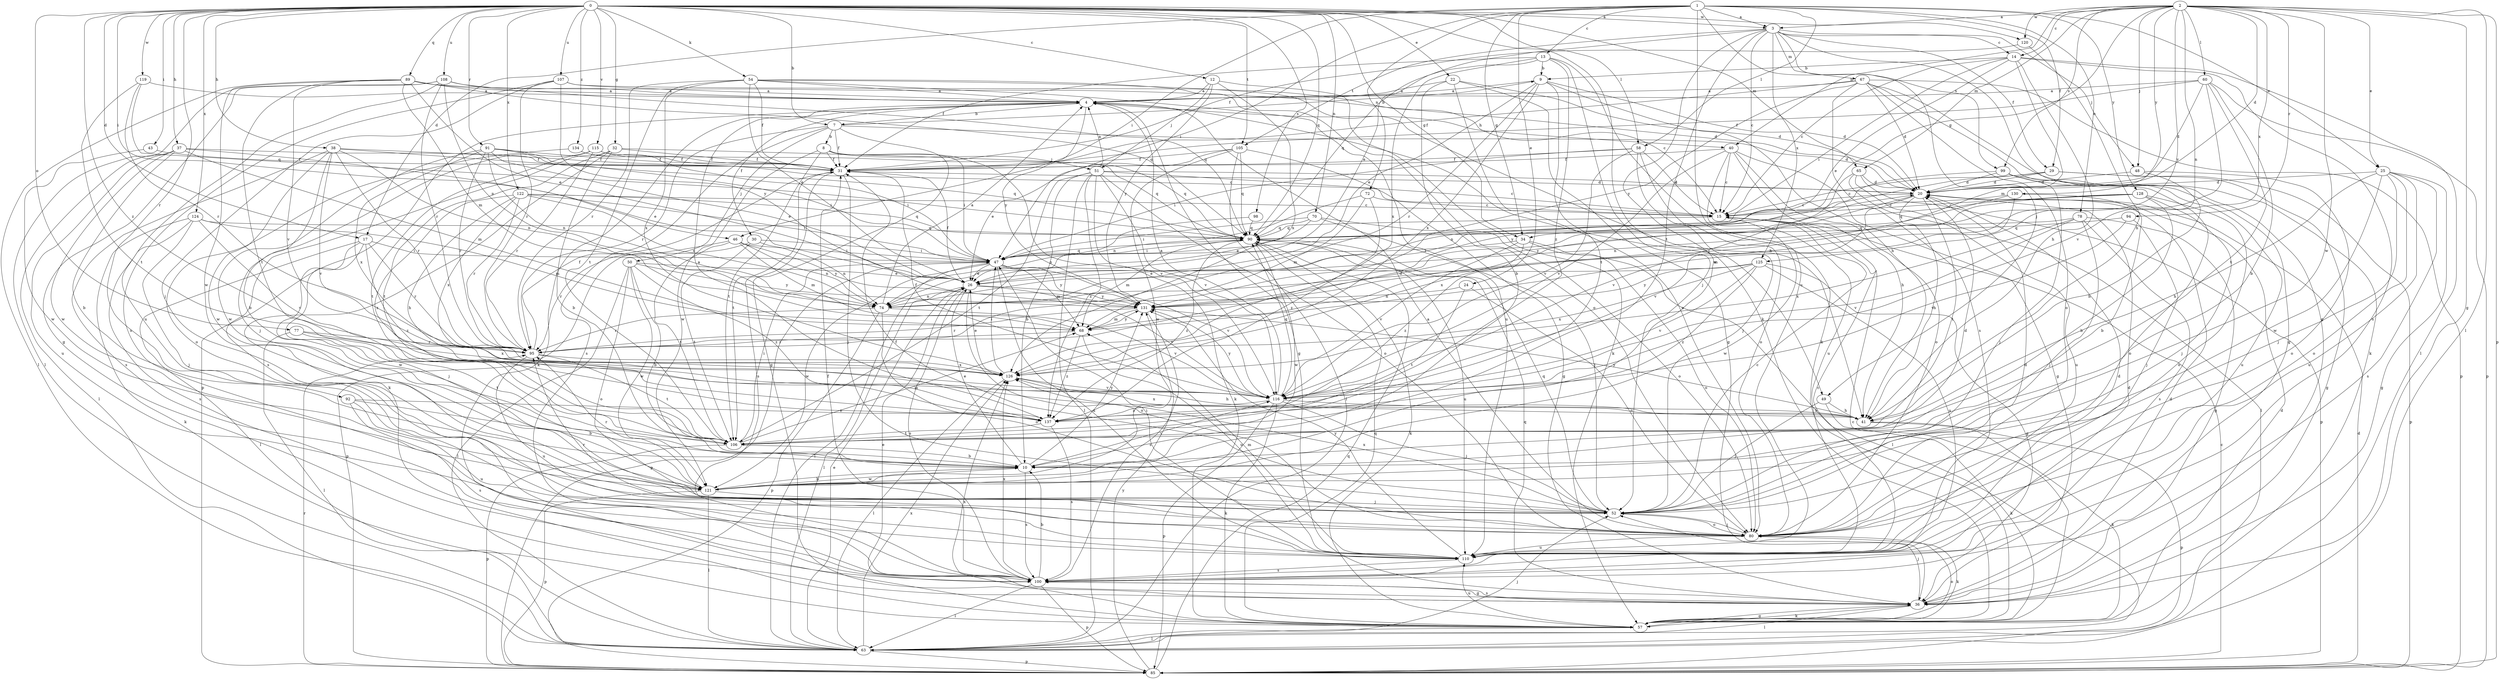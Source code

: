 strict digraph  {
0;
1;
2;
3;
4;
7;
8;
9;
10;
12;
13;
14;
15;
17;
20;
22;
24;
25;
26;
29;
30;
31;
32;
34;
36;
37;
38;
40;
41;
43;
46;
47;
48;
49;
50;
51;
52;
54;
57;
58;
60;
63;
65;
67;
68;
70;
72;
74;
77;
78;
80;
85;
89;
90;
91;
92;
94;
95;
98;
99;
100;
105;
106;
107;
108;
110;
115;
116;
119;
120;
121;
122;
124;
125;
126;
128;
130;
131;
134;
137;
0 -> 3  [label=a];
0 -> 7  [label=b];
0 -> 12  [label=c];
0 -> 17  [label=d];
0 -> 22  [label=e];
0 -> 32  [label=g];
0 -> 34  [label=g];
0 -> 37  [label=h];
0 -> 38  [label=h];
0 -> 43  [label=i];
0 -> 46  [label=i];
0 -> 54  [label=k];
0 -> 57  [label=k];
0 -> 58  [label=l];
0 -> 65  [label=m];
0 -> 70  [label=n];
0 -> 77  [label=o];
0 -> 89  [label=q];
0 -> 90  [label=q];
0 -> 91  [label=r];
0 -> 92  [label=r];
0 -> 98  [label=s];
0 -> 105  [label=t];
0 -> 107  [label=u];
0 -> 108  [label=u];
0 -> 115  [label=v];
0 -> 119  [label=w];
0 -> 120  [label=w];
0 -> 122  [label=x];
0 -> 124  [label=x];
0 -> 134  [label=z];
0 -> 137  [label=z];
1 -> 3  [label=a];
1 -> 13  [label=c];
1 -> 17  [label=d];
1 -> 24  [label=e];
1 -> 25  [label=e];
1 -> 29  [label=f];
1 -> 34  [label=g];
1 -> 46  [label=i];
1 -> 47  [label=i];
1 -> 58  [label=l];
1 -> 72  [label=n];
1 -> 78  [label=o];
1 -> 99  [label=s];
1 -> 110  [label=u];
1 -> 128  [label=y];
2 -> 3  [label=a];
2 -> 14  [label=c];
2 -> 20  [label=d];
2 -> 25  [label=e];
2 -> 34  [label=g];
2 -> 36  [label=g];
2 -> 40  [label=h];
2 -> 48  [label=j];
2 -> 60  [label=l];
2 -> 63  [label=l];
2 -> 65  [label=m];
2 -> 74  [label=n];
2 -> 85  [label=p];
2 -> 94  [label=r];
2 -> 99  [label=s];
2 -> 120  [label=w];
2 -> 121  [label=w];
2 -> 125  [label=x];
2 -> 130  [label=y];
2 -> 131  [label=y];
3 -> 14  [label=c];
3 -> 15  [label=c];
3 -> 26  [label=e];
3 -> 29  [label=f];
3 -> 36  [label=g];
3 -> 48  [label=j];
3 -> 49  [label=j];
3 -> 67  [label=m];
3 -> 105  [label=t];
3 -> 106  [label=t];
3 -> 121  [label=w];
3 -> 125  [label=x];
4 -> 7  [label=b];
4 -> 30  [label=f];
4 -> 36  [label=g];
4 -> 40  [label=h];
4 -> 49  [label=j];
4 -> 57  [label=k];
4 -> 85  [label=p];
4 -> 131  [label=y];
7 -> 8  [label=b];
7 -> 9  [label=b];
7 -> 20  [label=d];
7 -> 31  [label=f];
7 -> 36  [label=g];
7 -> 50  [label=j];
7 -> 95  [label=r];
7 -> 100  [label=s];
8 -> 31  [label=f];
8 -> 47  [label=i];
8 -> 51  [label=j];
8 -> 106  [label=t];
8 -> 116  [label=v];
8 -> 121  [label=w];
9 -> 4  [label=a];
9 -> 20  [label=d];
9 -> 26  [label=e];
9 -> 41  [label=h];
9 -> 95  [label=r];
9 -> 106  [label=t];
9 -> 126  [label=x];
10 -> 20  [label=d];
10 -> 26  [label=e];
10 -> 100  [label=s];
10 -> 116  [label=v];
10 -> 121  [label=w];
10 -> 131  [label=y];
12 -> 4  [label=a];
12 -> 51  [label=j];
12 -> 57  [label=k];
12 -> 126  [label=x];
12 -> 131  [label=y];
13 -> 9  [label=b];
13 -> 31  [label=f];
13 -> 52  [label=j];
13 -> 57  [label=k];
13 -> 90  [label=q];
13 -> 126  [label=x];
13 -> 137  [label=z];
14 -> 9  [label=b];
14 -> 15  [label=c];
14 -> 26  [label=e];
14 -> 41  [label=h];
14 -> 47  [label=i];
14 -> 63  [label=l];
14 -> 68  [label=m];
14 -> 100  [label=s];
15 -> 90  [label=q];
15 -> 121  [label=w];
17 -> 47  [label=i];
17 -> 52  [label=j];
17 -> 63  [label=l];
17 -> 95  [label=r];
17 -> 121  [label=w];
17 -> 137  [label=z];
20 -> 15  [label=c];
20 -> 41  [label=h];
20 -> 106  [label=t];
20 -> 116  [label=v];
20 -> 126  [label=x];
22 -> 4  [label=a];
22 -> 10  [label=b];
22 -> 20  [label=d];
22 -> 36  [label=g];
22 -> 80  [label=o];
24 -> 74  [label=n];
24 -> 80  [label=o];
24 -> 106  [label=t];
25 -> 20  [label=d];
25 -> 36  [label=g];
25 -> 41  [label=h];
25 -> 52  [label=j];
25 -> 80  [label=o];
25 -> 100  [label=s];
25 -> 110  [label=u];
25 -> 121  [label=w];
26 -> 31  [label=f];
26 -> 63  [label=l];
26 -> 74  [label=n];
26 -> 80  [label=o];
26 -> 100  [label=s];
26 -> 116  [label=v];
26 -> 131  [label=y];
29 -> 15  [label=c];
29 -> 20  [label=d];
29 -> 36  [label=g];
29 -> 85  [label=p];
29 -> 131  [label=y];
30 -> 47  [label=i];
30 -> 74  [label=n];
30 -> 85  [label=p];
30 -> 106  [label=t];
31 -> 20  [label=d];
31 -> 52  [label=j];
31 -> 100  [label=s];
31 -> 106  [label=t];
32 -> 10  [label=b];
32 -> 31  [label=f];
32 -> 57  [label=k];
32 -> 90  [label=q];
32 -> 100  [label=s];
32 -> 106  [label=t];
34 -> 47  [label=i];
34 -> 63  [label=l];
34 -> 80  [label=o];
34 -> 116  [label=v];
34 -> 137  [label=z];
36 -> 20  [label=d];
36 -> 26  [label=e];
36 -> 52  [label=j];
36 -> 57  [label=k];
36 -> 63  [label=l];
36 -> 90  [label=q];
36 -> 100  [label=s];
37 -> 10  [label=b];
37 -> 26  [label=e];
37 -> 31  [label=f];
37 -> 63  [label=l];
37 -> 68  [label=m];
37 -> 110  [label=u];
37 -> 121  [label=w];
38 -> 10  [label=b];
38 -> 31  [label=f];
38 -> 74  [label=n];
38 -> 90  [label=q];
38 -> 95  [label=r];
38 -> 100  [label=s];
38 -> 116  [label=v];
38 -> 121  [label=w];
40 -> 15  [label=c];
40 -> 31  [label=f];
40 -> 36  [label=g];
40 -> 41  [label=h];
40 -> 80  [label=o];
40 -> 110  [label=u];
40 -> 116  [label=v];
41 -> 57  [label=k];
41 -> 85  [label=p];
41 -> 126  [label=x];
41 -> 131  [label=y];
43 -> 31  [label=f];
43 -> 121  [label=w];
46 -> 47  [label=i];
46 -> 68  [label=m];
46 -> 74  [label=n];
46 -> 95  [label=r];
46 -> 106  [label=t];
46 -> 131  [label=y];
47 -> 26  [label=e];
47 -> 63  [label=l];
47 -> 68  [label=m];
47 -> 85  [label=p];
47 -> 90  [label=q];
47 -> 110  [label=u];
47 -> 116  [label=v];
47 -> 121  [label=w];
47 -> 131  [label=y];
48 -> 20  [label=d];
48 -> 41  [label=h];
48 -> 80  [label=o];
49 -> 41  [label=h];
49 -> 52  [label=j];
49 -> 57  [label=k];
50 -> 10  [label=b];
50 -> 26  [label=e];
50 -> 63  [label=l];
50 -> 80  [label=o];
50 -> 121  [label=w];
50 -> 131  [label=y];
50 -> 137  [label=z];
51 -> 4  [label=a];
51 -> 10  [label=b];
51 -> 15  [label=c];
51 -> 20  [label=d];
51 -> 57  [label=k];
51 -> 63  [label=l];
51 -> 80  [label=o];
51 -> 106  [label=t];
51 -> 116  [label=v];
51 -> 137  [label=z];
52 -> 15  [label=c];
52 -> 31  [label=f];
52 -> 80  [label=o];
52 -> 90  [label=q];
52 -> 126  [label=x];
54 -> 4  [label=a];
54 -> 26  [label=e];
54 -> 31  [label=f];
54 -> 41  [label=h];
54 -> 80  [label=o];
54 -> 95  [label=r];
54 -> 106  [label=t];
54 -> 110  [label=u];
54 -> 126  [label=x];
57 -> 15  [label=c];
57 -> 20  [label=d];
57 -> 36  [label=g];
57 -> 63  [label=l];
57 -> 80  [label=o];
57 -> 90  [label=q];
57 -> 110  [label=u];
57 -> 126  [label=x];
58 -> 15  [label=c];
58 -> 31  [label=f];
58 -> 47  [label=i];
58 -> 52  [label=j];
58 -> 80  [label=o];
58 -> 116  [label=v];
60 -> 4  [label=a];
60 -> 10  [label=b];
60 -> 20  [label=d];
60 -> 31  [label=f];
60 -> 85  [label=p];
60 -> 106  [label=t];
60 -> 116  [label=v];
63 -> 26  [label=e];
63 -> 52  [label=j];
63 -> 85  [label=p];
63 -> 126  [label=x];
65 -> 20  [label=d];
65 -> 63  [label=l];
65 -> 85  [label=p];
65 -> 110  [label=u];
65 -> 116  [label=v];
67 -> 4  [label=a];
67 -> 20  [label=d];
67 -> 31  [label=f];
67 -> 36  [label=g];
67 -> 57  [label=k];
67 -> 80  [label=o];
67 -> 85  [label=p];
67 -> 100  [label=s];
67 -> 131  [label=y];
68 -> 95  [label=r];
68 -> 110  [label=u];
68 -> 131  [label=y];
68 -> 137  [label=z];
70 -> 26  [label=e];
70 -> 47  [label=i];
70 -> 52  [label=j];
70 -> 80  [label=o];
70 -> 90  [label=q];
72 -> 15  [label=c];
72 -> 68  [label=m];
72 -> 74  [label=n];
72 -> 137  [label=z];
74 -> 4  [label=a];
74 -> 80  [label=o];
74 -> 85  [label=p];
74 -> 95  [label=r];
74 -> 116  [label=v];
77 -> 63  [label=l];
77 -> 95  [label=r];
77 -> 106  [label=t];
77 -> 126  [label=x];
78 -> 36  [label=g];
78 -> 52  [label=j];
78 -> 90  [label=q];
78 -> 100  [label=s];
78 -> 116  [label=v];
78 -> 126  [label=x];
80 -> 4  [label=a];
80 -> 20  [label=d];
80 -> 52  [label=j];
80 -> 57  [label=k];
80 -> 95  [label=r];
80 -> 110  [label=u];
85 -> 15  [label=c];
85 -> 20  [label=d];
85 -> 90  [label=q];
85 -> 95  [label=r];
85 -> 131  [label=y];
89 -> 4  [label=a];
89 -> 20  [label=d];
89 -> 26  [label=e];
89 -> 63  [label=l];
89 -> 68  [label=m];
89 -> 90  [label=q];
89 -> 106  [label=t];
89 -> 116  [label=v];
89 -> 121  [label=w];
90 -> 47  [label=i];
90 -> 57  [label=k];
90 -> 68  [label=m];
90 -> 110  [label=u];
90 -> 121  [label=w];
90 -> 137  [label=z];
91 -> 15  [label=c];
91 -> 26  [label=e];
91 -> 31  [label=f];
91 -> 47  [label=i];
91 -> 74  [label=n];
91 -> 95  [label=r];
91 -> 121  [label=w];
91 -> 126  [label=x];
92 -> 10  [label=b];
92 -> 100  [label=s];
92 -> 110  [label=u];
92 -> 137  [label=z];
94 -> 52  [label=j];
94 -> 90  [label=q];
94 -> 116  [label=v];
95 -> 20  [label=d];
95 -> 31  [label=f];
95 -> 106  [label=t];
95 -> 110  [label=u];
95 -> 126  [label=x];
98 -> 74  [label=n];
98 -> 90  [label=q];
99 -> 20  [label=d];
99 -> 52  [label=j];
99 -> 74  [label=n];
99 -> 80  [label=o];
99 -> 110  [label=u];
100 -> 10  [label=b];
100 -> 20  [label=d];
100 -> 31  [label=f];
100 -> 36  [label=g];
100 -> 63  [label=l];
100 -> 85  [label=p];
100 -> 126  [label=x];
105 -> 26  [label=e];
105 -> 31  [label=f];
105 -> 36  [label=g];
105 -> 63  [label=l];
105 -> 90  [label=q];
105 -> 121  [label=w];
106 -> 10  [label=b];
106 -> 47  [label=i];
106 -> 68  [label=m];
106 -> 85  [label=p];
107 -> 4  [label=a];
107 -> 15  [label=c];
107 -> 52  [label=j];
107 -> 95  [label=r];
107 -> 100  [label=s];
107 -> 131  [label=y];
108 -> 4  [label=a];
108 -> 36  [label=g];
108 -> 63  [label=l];
108 -> 74  [label=n];
108 -> 90  [label=q];
108 -> 95  [label=r];
108 -> 110  [label=u];
110 -> 15  [label=c];
110 -> 20  [label=d];
110 -> 47  [label=i];
110 -> 68  [label=m];
110 -> 100  [label=s];
110 -> 131  [label=y];
115 -> 31  [label=f];
115 -> 52  [label=j];
115 -> 90  [label=q];
115 -> 95  [label=r];
115 -> 106  [label=t];
116 -> 4  [label=a];
116 -> 31  [label=f];
116 -> 41  [label=h];
116 -> 52  [label=j];
116 -> 57  [label=k];
116 -> 85  [label=p];
116 -> 90  [label=q];
116 -> 131  [label=y];
116 -> 137  [label=z];
119 -> 4  [label=a];
119 -> 90  [label=q];
119 -> 95  [label=r];
119 -> 106  [label=t];
120 -> 31  [label=f];
120 -> 41  [label=h];
121 -> 10  [label=b];
121 -> 52  [label=j];
121 -> 63  [label=l];
121 -> 85  [label=p];
121 -> 95  [label=r];
122 -> 15  [label=c];
122 -> 41  [label=h];
122 -> 47  [label=i];
122 -> 74  [label=n];
122 -> 90  [label=q];
122 -> 95  [label=r];
122 -> 126  [label=x];
122 -> 137  [label=z];
124 -> 52  [label=j];
124 -> 57  [label=k];
124 -> 68  [label=m];
124 -> 90  [label=q];
124 -> 100  [label=s];
124 -> 116  [label=v];
125 -> 26  [label=e];
125 -> 36  [label=g];
125 -> 110  [label=u];
125 -> 116  [label=v];
125 -> 126  [label=x];
125 -> 131  [label=y];
125 -> 137  [label=z];
126 -> 26  [label=e];
126 -> 41  [label=h];
126 -> 47  [label=i];
126 -> 63  [label=l];
126 -> 116  [label=v];
128 -> 10  [label=b];
128 -> 15  [label=c];
128 -> 52  [label=j];
128 -> 74  [label=n];
128 -> 80  [label=o];
128 -> 90  [label=q];
130 -> 10  [label=b];
130 -> 15  [label=c];
130 -> 68  [label=m];
130 -> 131  [label=y];
131 -> 68  [label=m];
131 -> 95  [label=r];
131 -> 100  [label=s];
134 -> 31  [label=f];
134 -> 47  [label=i];
134 -> 80  [label=o];
137 -> 4  [label=a];
137 -> 100  [label=s];
137 -> 106  [label=t];
}
